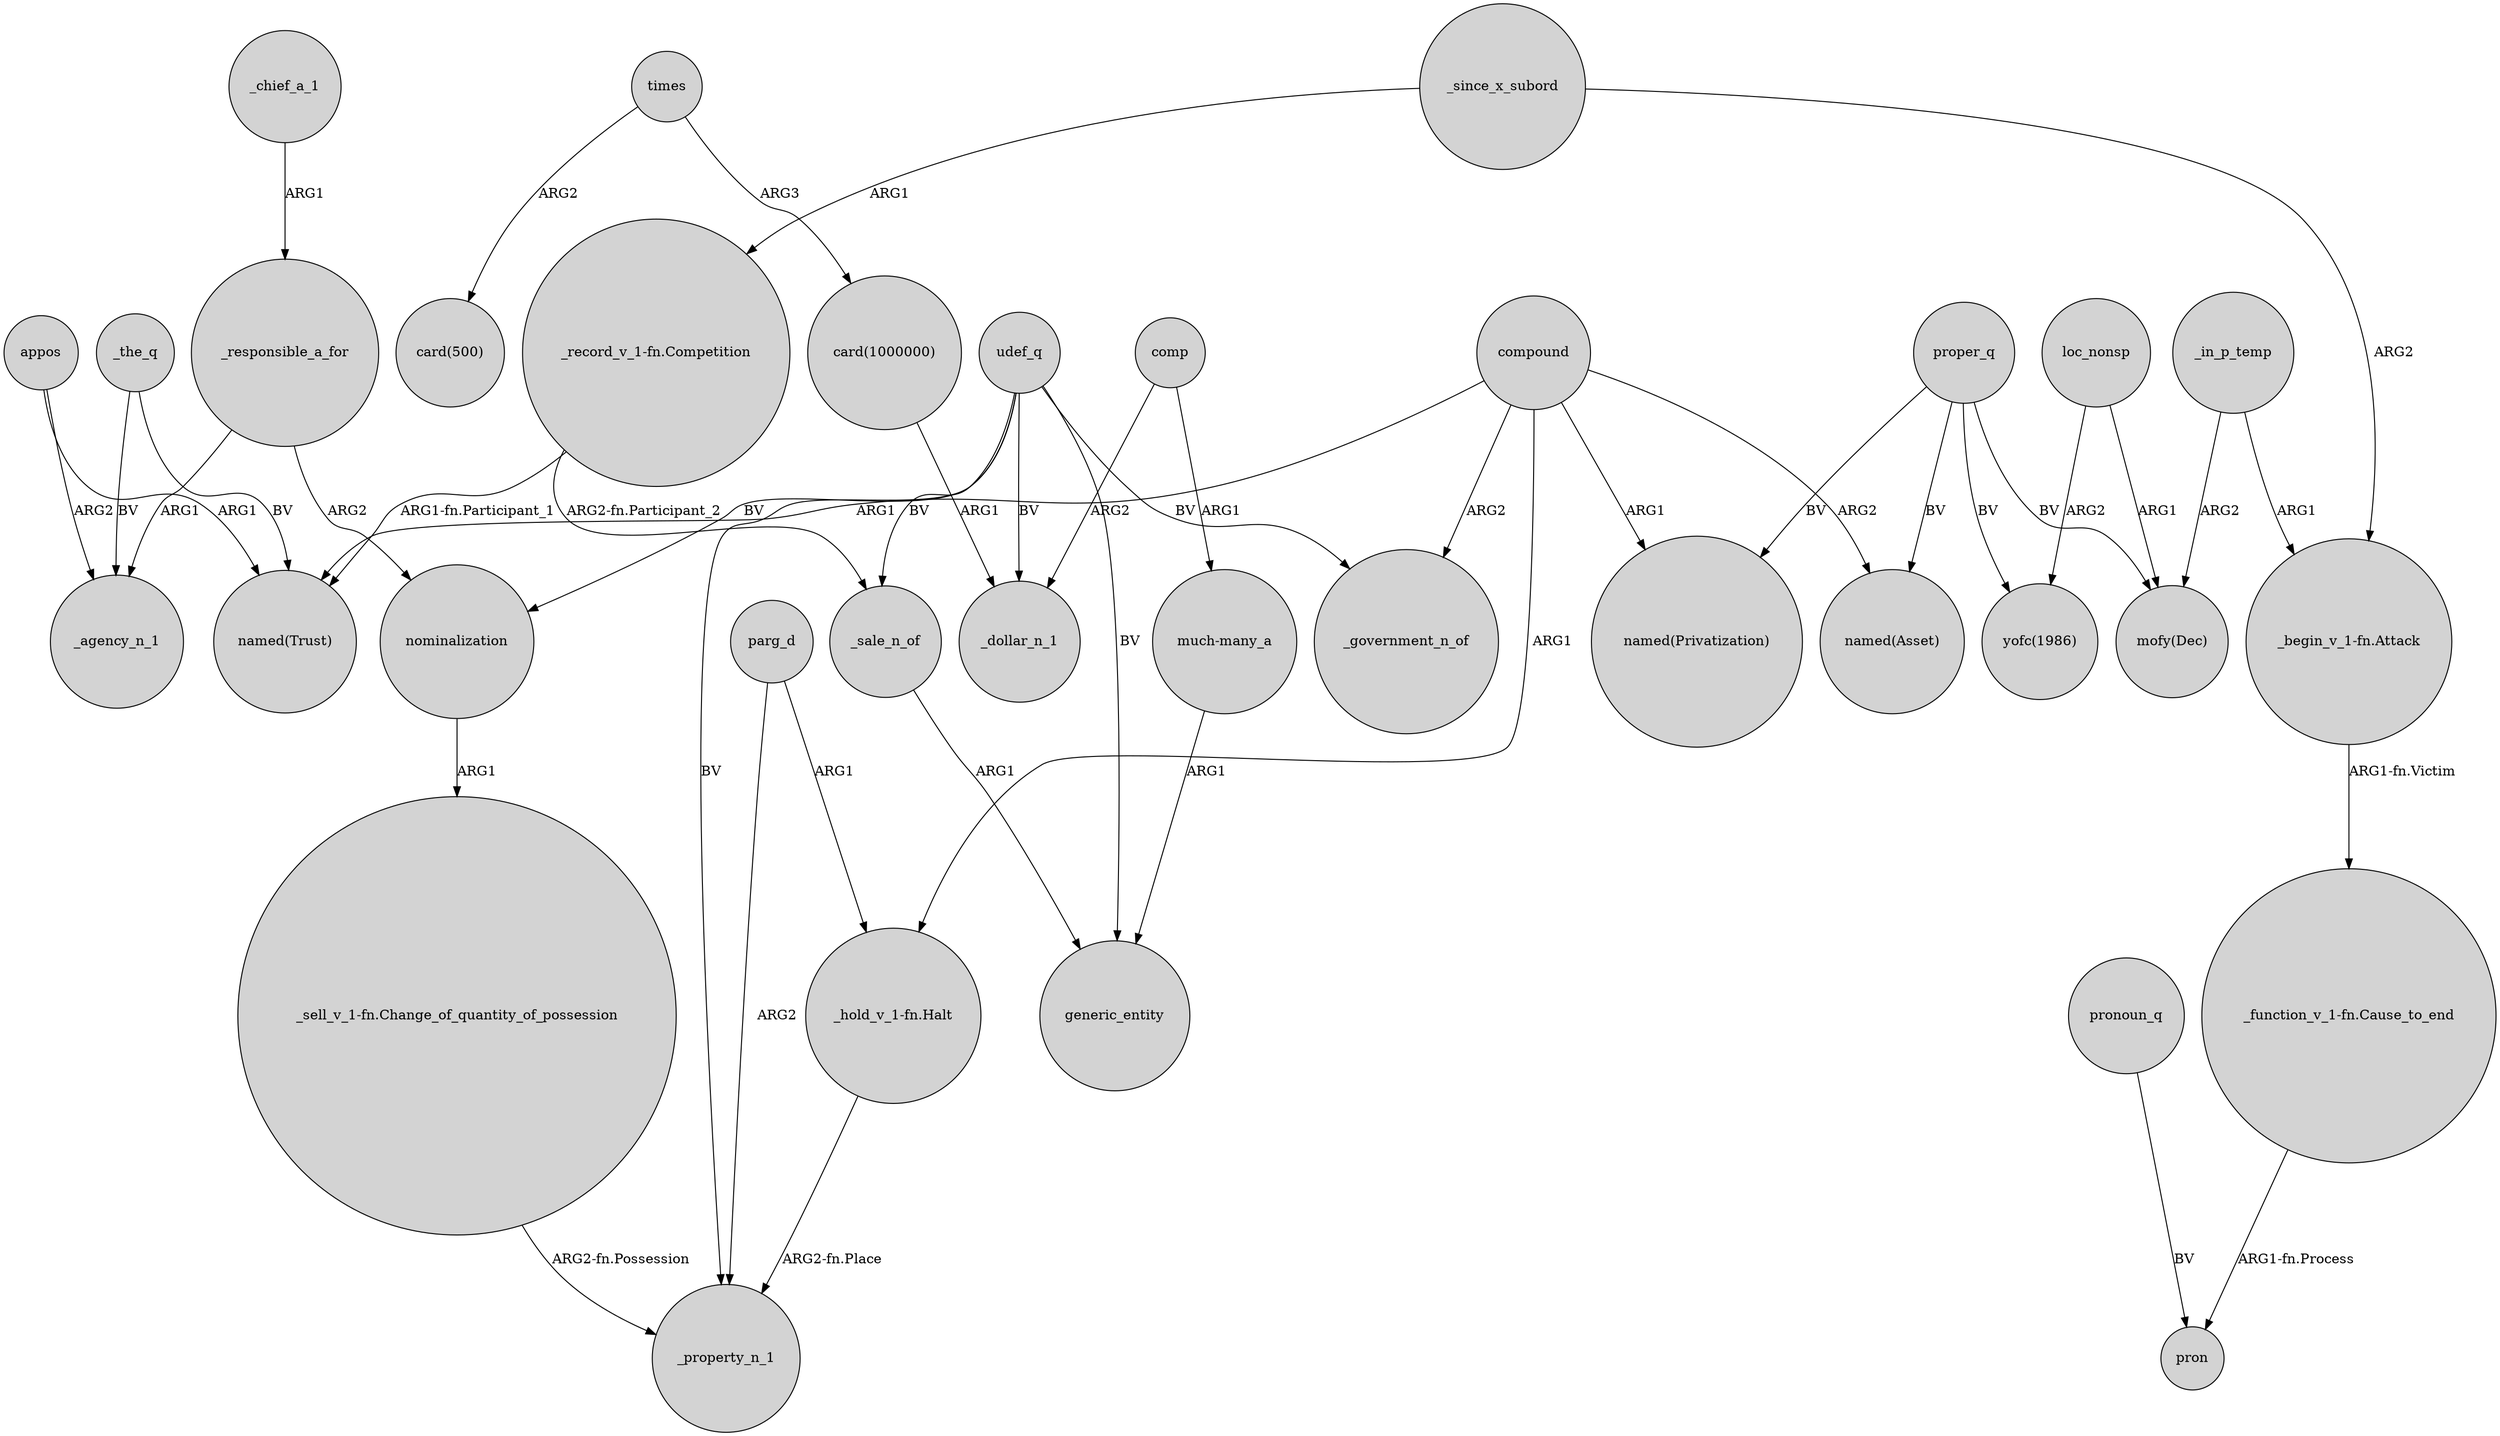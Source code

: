 digraph {
	node [shape=circle style=filled]
	_since_x_subord -> "_record_v_1-fn.Competition" [label=ARG1]
	_in_p_temp -> "_begin_v_1-fn.Attack" [label=ARG1]
	_since_x_subord -> "_begin_v_1-fn.Attack" [label=ARG2]
	compound -> _government_n_of [label=ARG2]
	"_sell_v_1-fn.Change_of_quantity_of_possession" -> _property_n_1 [label="ARG2-fn.Possession"]
	udef_q -> _government_n_of [label=BV]
	proper_q -> "yofc(1986)" [label=BV]
	comp -> _dollar_n_1 [label=ARG2]
	_chief_a_1 -> _responsible_a_for [label=ARG1]
	parg_d -> "_hold_v_1-fn.Halt" [label=ARG1]
	compound -> "named(Trust)" [label=ARG1]
	udef_q -> nominalization [label=BV]
	compound -> "_hold_v_1-fn.Halt" [label=ARG1]
	times -> "card(1000000)" [label=ARG3]
	_the_q -> _agency_n_1 [label=BV]
	_the_q -> "named(Trust)" [label=BV]
	udef_q -> _sale_n_of [label=BV]
	loc_nonsp -> "mofy(Dec)" [label=ARG1]
	loc_nonsp -> "yofc(1986)" [label=ARG2]
	udef_q -> generic_entity [label=BV]
	compound -> "named(Privatization)" [label=ARG1]
	proper_q -> "mofy(Dec)" [label=BV]
	nominalization -> "_sell_v_1-fn.Change_of_quantity_of_possession" [label=ARG1]
	_in_p_temp -> "mofy(Dec)" [label=ARG2]
	pronoun_q -> pron [label=BV]
	comp -> "much-many_a" [label=ARG1]
	"_record_v_1-fn.Competition" -> _sale_n_of [label="ARG2-fn.Participant_2"]
	"_record_v_1-fn.Competition" -> "named(Trust)" [label="ARG1-fn.Participant_1"]
	"much-many_a" -> generic_entity [label=ARG1]
	proper_q -> "named(Asset)" [label=BV]
	_responsible_a_for -> nominalization [label=ARG2]
	"_hold_v_1-fn.Halt" -> _property_n_1 [label="ARG2-fn.Place"]
	parg_d -> _property_n_1 [label=ARG2]
	udef_q -> _property_n_1 [label=BV]
	_responsible_a_for -> _agency_n_1 [label=ARG1]
	udef_q -> _dollar_n_1 [label=BV]
	compound -> "named(Asset)" [label=ARG2]
	"card(1000000)" -> _dollar_n_1 [label=ARG1]
	"_function_v_1-fn.Cause_to_end" -> pron [label="ARG1-fn.Process"]
	appos -> "named(Trust)" [label=ARG1]
	times -> "card(500)" [label=ARG2]
	appos -> _agency_n_1 [label=ARG2]
	_sale_n_of -> generic_entity [label=ARG1]
	proper_q -> "named(Privatization)" [label=BV]
	"_begin_v_1-fn.Attack" -> "_function_v_1-fn.Cause_to_end" [label="ARG1-fn.Victim"]
}
